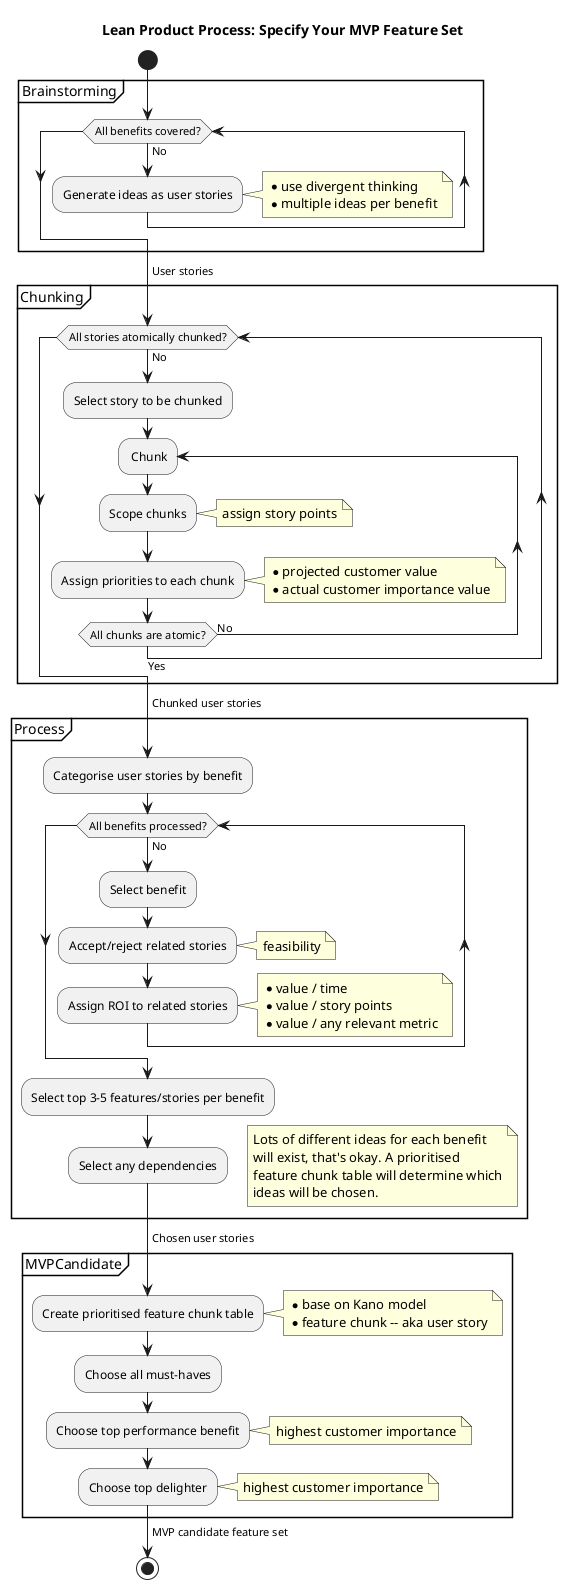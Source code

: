 @startuml

title Lean Product Process: Specify Your MVP Feature Set

start

partition Brainstorming {
  while (All benefits covered?) is (No) 
    :Generate ideas as user stories;
    note right
      * use divergent thinking
      * multiple ideas per benefit
    end note
  end while
}

->User stories;

partition Chunking {
  while (All stories atomically chunked?) is (No)
    :Select story to be chunked;
    repeat: Chunk
      :Scope chunks;
      note right: assign story points
      :Assign priorities to each chunk;
      note right
        * projected customer value
        * actual customer importance value
      end note
    repeat while(All chunks are atomic?) is (No)
    ->Yes;
  end while
}

->Chunked user stories;

partition Process {
  :Categorise user stories by benefit;
  while (All benefits processed?) is (No)
    :Select benefit;
    :Accept/reject related stories;
    note right: feasibility
    :Assign ROI to related stories;
    note right
      * value / time
      * value / story points
      * value / any relevant metric
    end note
  end while
  :Select top 3-5 features/stories per benefit;
  :Select any dependencies;
}

->Chosen user stories;
floating note right
  Lots of different ideas for each benefit
  will exist, that's okay. A prioritised
  feature chunk table will determine which
  ideas will be chosen.
end note

partition MVPCandidate {
  :Create prioritised feature chunk table;
  note right
    * base on Kano model
    * feature chunk -- aka user story
  end note
  :Choose all must-haves;
  :Choose top performance benefit;
  note right: highest customer importance
  :Choose top delighter;
  note right: highest customer importance
}

->MVP candidate feature set;

stop

@enduml

